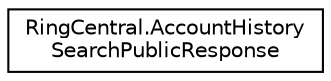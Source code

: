 digraph "Graphical Class Hierarchy"
{
 // LATEX_PDF_SIZE
  edge [fontname="Helvetica",fontsize="10",labelfontname="Helvetica",labelfontsize="10"];
  node [fontname="Helvetica",fontsize="10",shape=record];
  rankdir="LR";
  Node0 [label="RingCentral.AccountHistory\lSearchPublicResponse",height=0.2,width=0.4,color="black", fillcolor="white", style="filled",URL="$classRingCentral_1_1AccountHistorySearchPublicResponse.html",tooltip=" "];
}
